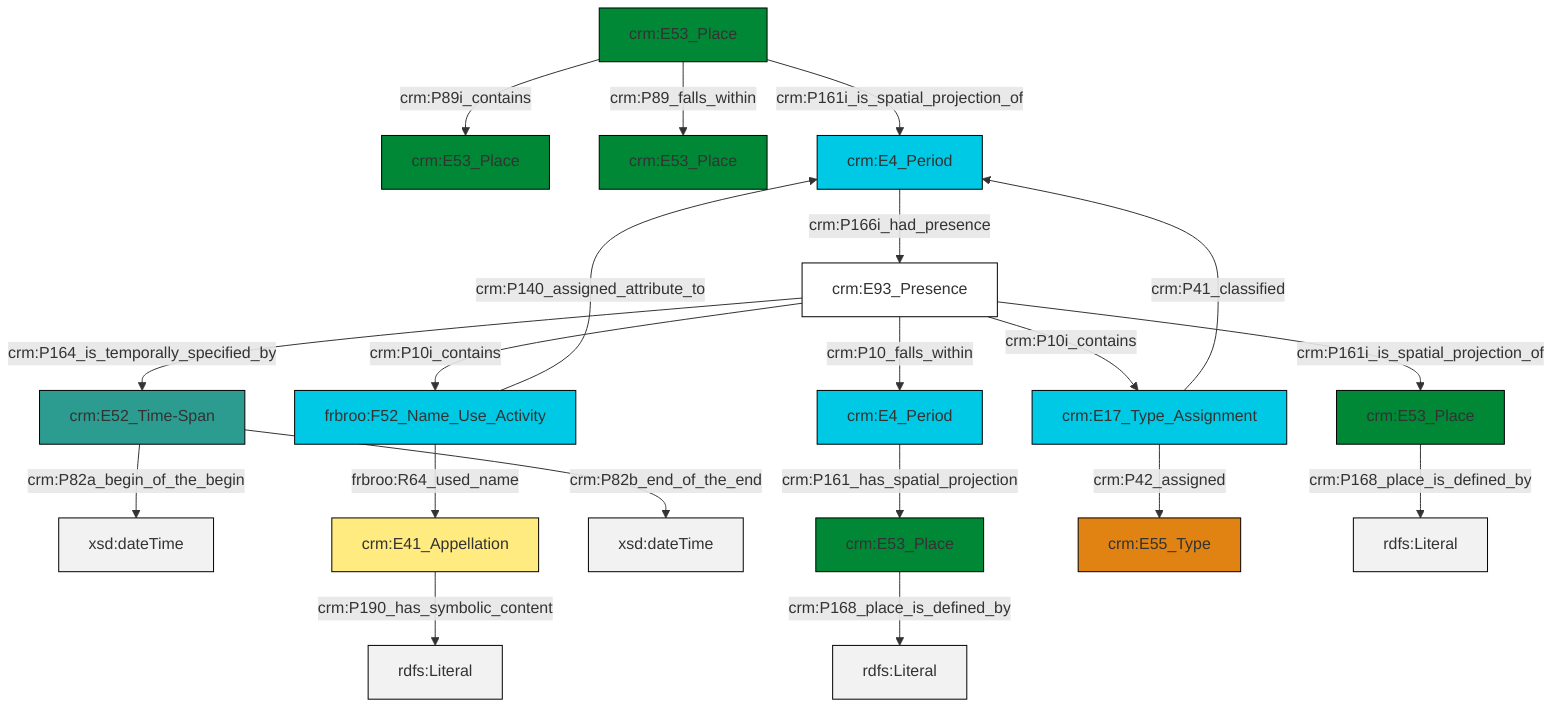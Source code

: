 graph TD
classDef Literal fill:#f2f2f2,stroke:#000000;
classDef CRM_Entity fill:#FFFFFF,stroke:#000000;
classDef Temporal_Entity fill:#00C9E6, stroke:#000000;
classDef Type fill:#E18312, stroke:#000000;
classDef Time-Span fill:#2C9C91, stroke:#000000;
classDef Appellation fill:#FFEB7F, stroke:#000000;
classDef Place fill:#008836, stroke:#000000;
classDef Persistent_Item fill:#B266B2, stroke:#000000;
classDef Conceptual_Object fill:#FFD700, stroke:#000000;
classDef Physical_Thing fill:#D2B48C, stroke:#000000;
classDef Actor fill:#f58aad, stroke:#000000;
classDef PC_Classes fill:#4ce600, stroke:#000000;
classDef Multi fill:#cccccc,stroke:#000000;

2["crm:E52_Time-Span"]:::Time-Span -->|crm:P82a_begin_of_the_begin| 3[xsd:dateTime]:::Literal
6["crm:E53_Place"]:::Place -->|crm:P89i_contains| 0["crm:E53_Place"]:::Place
7["frbroo:F52_Name_Use_Activity"]:::Temporal_Entity -->|frbroo:R64_used_name| 8["crm:E41_Appellation"]:::Appellation
9["crm:E93_Presence"]:::CRM_Entity -->|crm:P161i_is_spatial_projection_of| 11["crm:E53_Place"]:::Place
2["crm:E52_Time-Span"]:::Time-Span -->|crm:P82b_end_of_the_end| 12[xsd:dateTime]:::Literal
13["crm:E53_Place"]:::Place -->|crm:P168_place_is_defined_by| 15[rdfs:Literal]:::Literal
16["crm:E17_Type_Assignment"]:::Temporal_Entity -->|crm:P42_assigned| 17["crm:E55_Type"]:::Type
6["crm:E53_Place"]:::Place -->|crm:P89_falls_within| 4["crm:E53_Place"]:::Place
6["crm:E53_Place"]:::Place -->|crm:P161i_is_spatial_projection_of| 18["crm:E4_Period"]:::Temporal_Entity
9["crm:E93_Presence"]:::CRM_Entity -->|crm:P10i_contains| 16["crm:E17_Type_Assignment"]:::Temporal_Entity
11["crm:E53_Place"]:::Place -->|crm:P168_place_is_defined_by| 19[rdfs:Literal]:::Literal
20["crm:E4_Period"]:::Temporal_Entity -->|crm:P161_has_spatial_projection| 13["crm:E53_Place"]:::Place
18["crm:E4_Period"]:::Temporal_Entity -->|crm:P166i_had_presence| 9["crm:E93_Presence"]:::CRM_Entity
9["crm:E93_Presence"]:::CRM_Entity -->|crm:P10i_contains| 7["frbroo:F52_Name_Use_Activity"]:::Temporal_Entity
8["crm:E41_Appellation"]:::Appellation -->|crm:P190_has_symbolic_content| 24[rdfs:Literal]:::Literal
9["crm:E93_Presence"]:::CRM_Entity -->|crm:P10_falls_within| 20["crm:E4_Period"]:::Temporal_Entity
9["crm:E93_Presence"]:::CRM_Entity -->|crm:P164_is_temporally_specified_by| 2["crm:E52_Time-Span"]:::Time-Span
16["crm:E17_Type_Assignment"]:::Temporal_Entity -->|crm:P41_classified| 18["crm:E4_Period"]:::Temporal_Entity
7["frbroo:F52_Name_Use_Activity"]:::Temporal_Entity -->|crm:P140_assigned_attribute_to| 18["crm:E4_Period"]:::Temporal_Entity